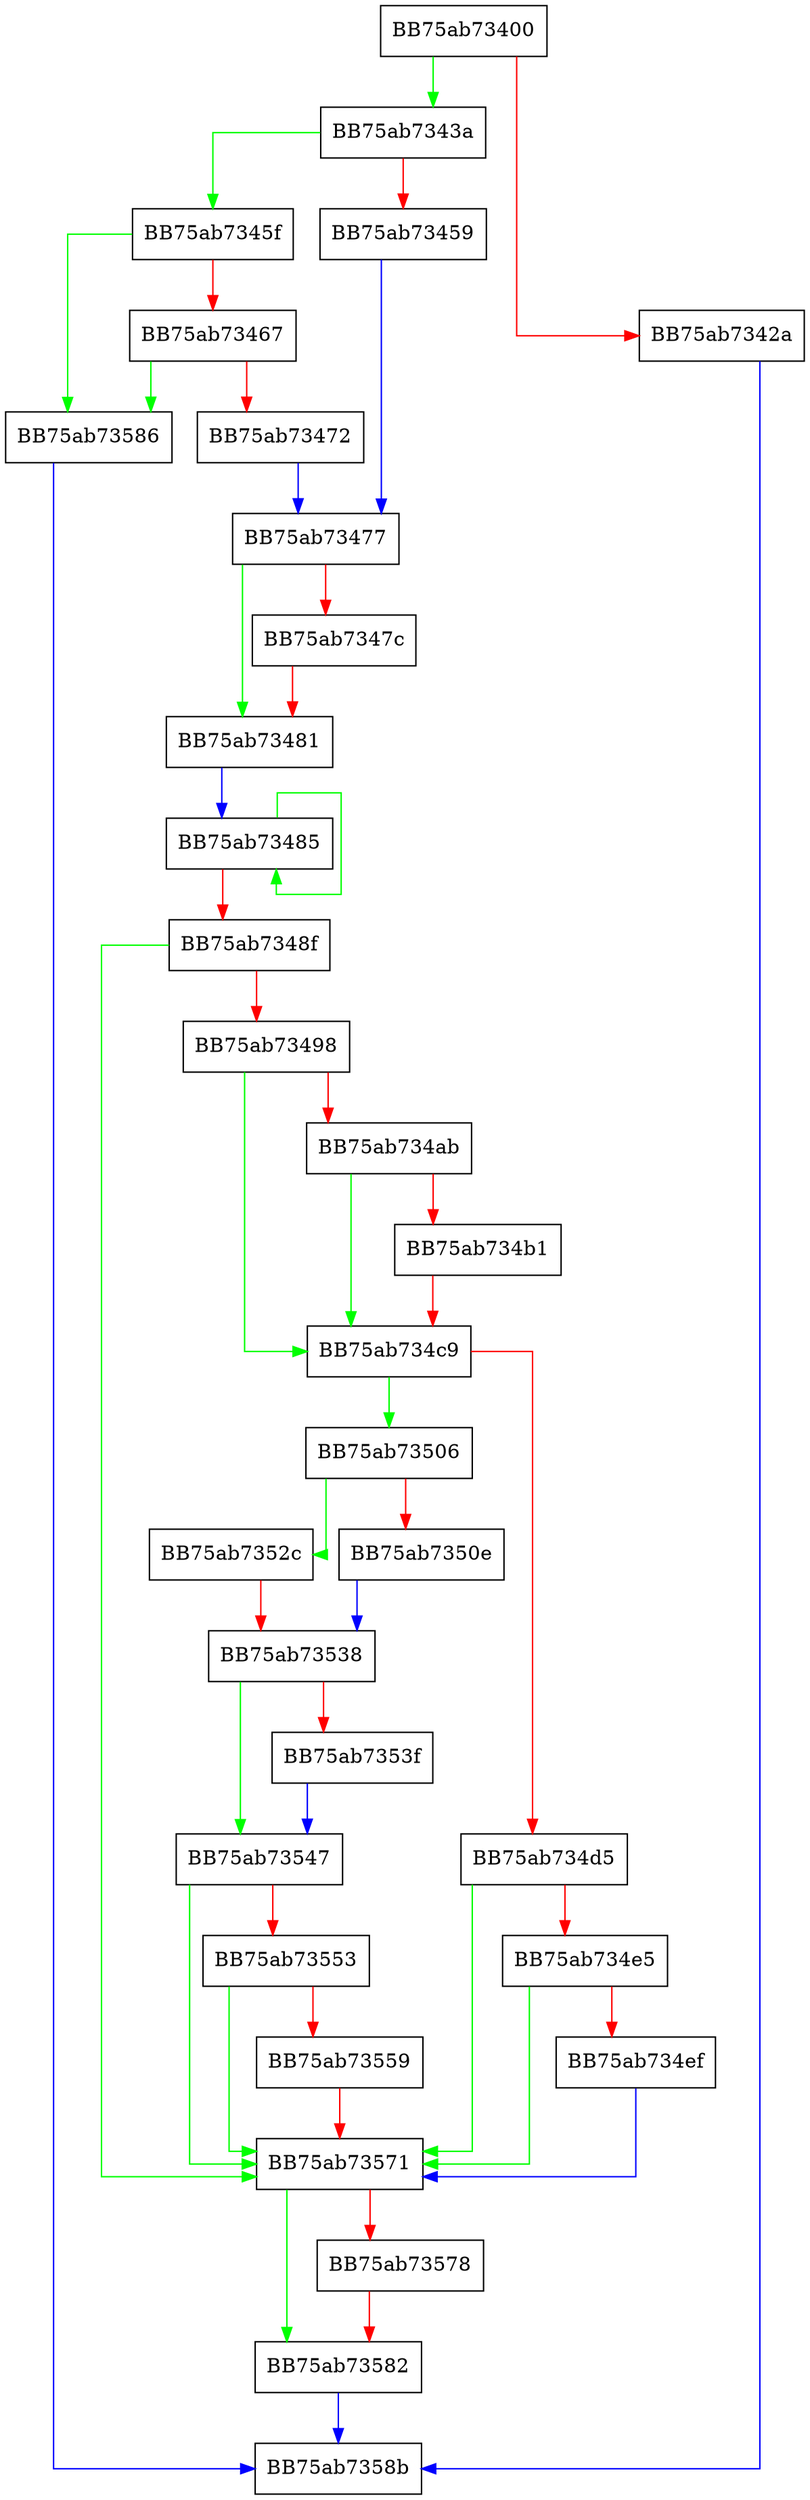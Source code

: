 digraph pfnDeleteFile {
  node [shape="box"];
  graph [splines=ortho];
  BB75ab73400 -> BB75ab7343a [color="green"];
  BB75ab73400 -> BB75ab7342a [color="red"];
  BB75ab7342a -> BB75ab7358b [color="blue"];
  BB75ab7343a -> BB75ab7345f [color="green"];
  BB75ab7343a -> BB75ab73459 [color="red"];
  BB75ab73459 -> BB75ab73477 [color="blue"];
  BB75ab7345f -> BB75ab73586 [color="green"];
  BB75ab7345f -> BB75ab73467 [color="red"];
  BB75ab73467 -> BB75ab73586 [color="green"];
  BB75ab73467 -> BB75ab73472 [color="red"];
  BB75ab73472 -> BB75ab73477 [color="blue"];
  BB75ab73477 -> BB75ab73481 [color="green"];
  BB75ab73477 -> BB75ab7347c [color="red"];
  BB75ab7347c -> BB75ab73481 [color="red"];
  BB75ab73481 -> BB75ab73485 [color="blue"];
  BB75ab73485 -> BB75ab73485 [color="green"];
  BB75ab73485 -> BB75ab7348f [color="red"];
  BB75ab7348f -> BB75ab73571 [color="green"];
  BB75ab7348f -> BB75ab73498 [color="red"];
  BB75ab73498 -> BB75ab734c9 [color="green"];
  BB75ab73498 -> BB75ab734ab [color="red"];
  BB75ab734ab -> BB75ab734c9 [color="green"];
  BB75ab734ab -> BB75ab734b1 [color="red"];
  BB75ab734b1 -> BB75ab734c9 [color="red"];
  BB75ab734c9 -> BB75ab73506 [color="green"];
  BB75ab734c9 -> BB75ab734d5 [color="red"];
  BB75ab734d5 -> BB75ab73571 [color="green"];
  BB75ab734d5 -> BB75ab734e5 [color="red"];
  BB75ab734e5 -> BB75ab73571 [color="green"];
  BB75ab734e5 -> BB75ab734ef [color="red"];
  BB75ab734ef -> BB75ab73571 [color="blue"];
  BB75ab73506 -> BB75ab7352c [color="green"];
  BB75ab73506 -> BB75ab7350e [color="red"];
  BB75ab7350e -> BB75ab73538 [color="blue"];
  BB75ab7352c -> BB75ab73538 [color="red"];
  BB75ab73538 -> BB75ab73547 [color="green"];
  BB75ab73538 -> BB75ab7353f [color="red"];
  BB75ab7353f -> BB75ab73547 [color="blue"];
  BB75ab73547 -> BB75ab73571 [color="green"];
  BB75ab73547 -> BB75ab73553 [color="red"];
  BB75ab73553 -> BB75ab73571 [color="green"];
  BB75ab73553 -> BB75ab73559 [color="red"];
  BB75ab73559 -> BB75ab73571 [color="red"];
  BB75ab73571 -> BB75ab73582 [color="green"];
  BB75ab73571 -> BB75ab73578 [color="red"];
  BB75ab73578 -> BB75ab73582 [color="red"];
  BB75ab73582 -> BB75ab7358b [color="blue"];
  BB75ab73586 -> BB75ab7358b [color="blue"];
}